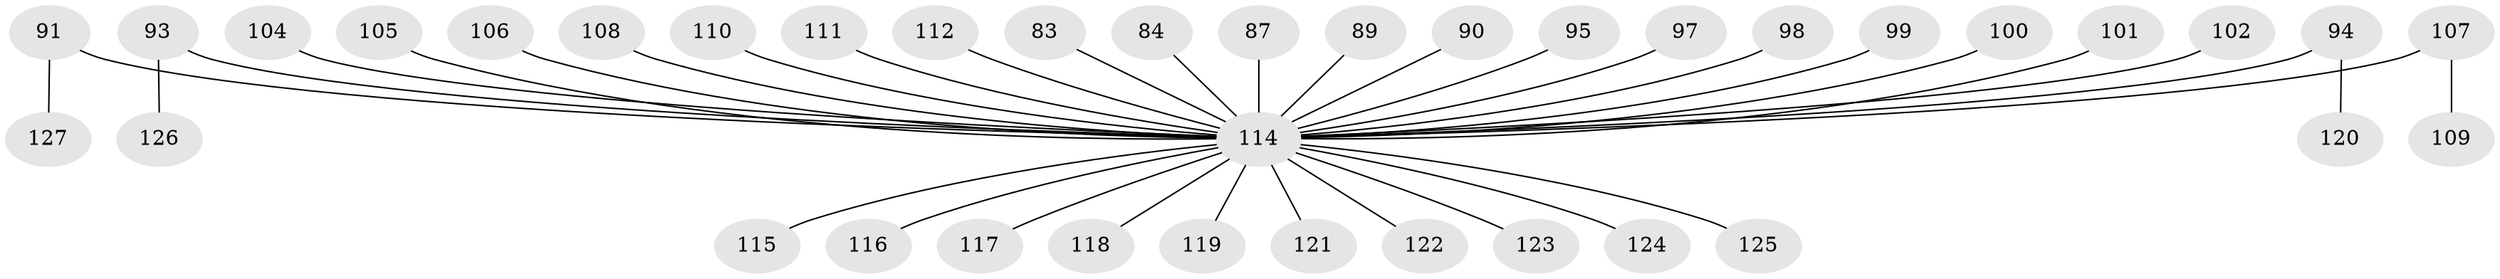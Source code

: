 // original degree distribution, {8: 0.007874015748031496, 7: 0.007874015748031496, 6: 0.023622047244094488, 4: 0.07874015748031496, 3: 0.11023622047244094, 5: 0.023622047244094488, 1: 0.5354330708661418, 2: 0.2125984251968504}
// Generated by graph-tools (version 1.1) at 2025/56/03/04/25 21:56:53]
// undirected, 38 vertices, 37 edges
graph export_dot {
graph [start="1"]
  node [color=gray90,style=filled];
  83;
  84;
  87;
  89;
  90;
  91;
  93;
  94;
  95;
  97;
  98;
  99;
  100;
  101;
  102;
  104;
  105 [super="+42+86"];
  106;
  107 [super="+70+96"];
  108;
  109;
  110;
  111;
  112;
  114 [super="+29+92+24+31+43+72+113+59+47+50+65+53+57+58+62+66+68+71+74+75+88+103+76+77+78+79+80+81"];
  115;
  116;
  117;
  118 [super="+67"];
  119;
  120;
  121;
  122;
  123;
  124;
  125;
  126;
  127;
  83 -- 114;
  84 -- 114;
  87 -- 114;
  89 -- 114;
  90 -- 114;
  91 -- 127;
  91 -- 114;
  93 -- 126;
  93 -- 114;
  94 -- 120;
  94 -- 114;
  95 -- 114;
  97 -- 114;
  98 -- 114;
  99 -- 114;
  100 -- 114;
  101 -- 114;
  102 -- 114;
  104 -- 114;
  105 -- 114;
  106 -- 114;
  107 -- 109;
  107 -- 114;
  108 -- 114;
  110 -- 114;
  111 -- 114;
  112 -- 114;
  114 -- 123;
  114 -- 122;
  114 -- 121;
  114 -- 115;
  114 -- 116;
  114 -- 119;
  114 -- 124;
  114 -- 125;
  114 -- 118;
  114 -- 117;
}

